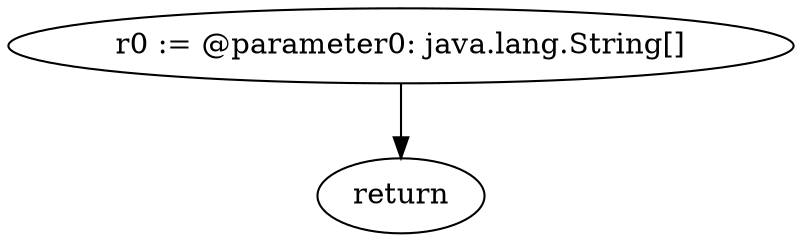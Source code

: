 digraph "unitGraph" {
    "r0 := @parameter0: java.lang.String[]"
    "return"
    "r0 := @parameter0: java.lang.String[]"->"return";
}
